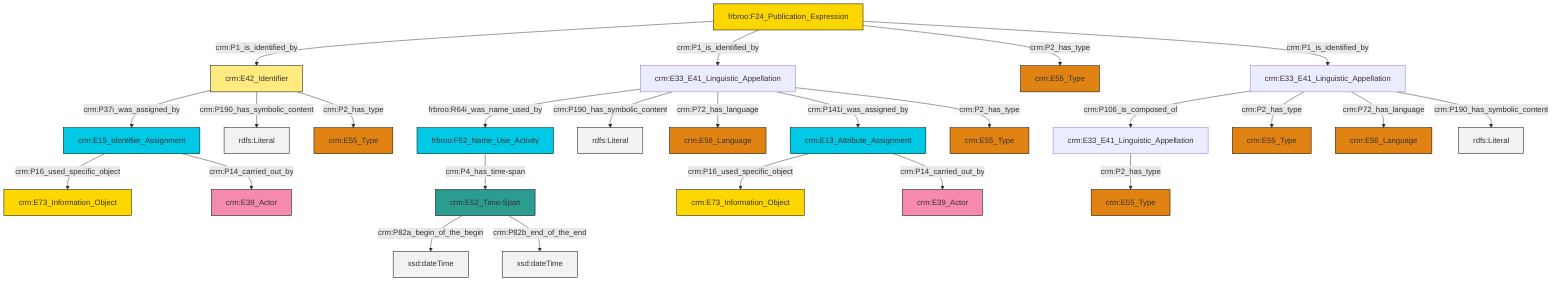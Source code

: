 graph TD
classDef Literal fill:#f2f2f2,stroke:#000000;
classDef CRM_Entity fill:#FFFFFF,stroke:#000000;
classDef Temporal_Entity fill:#00C9E6, stroke:#000000;
classDef Type fill:#E18312, stroke:#000000;
classDef Time-Span fill:#2C9C91, stroke:#000000;
classDef Appellation fill:#FFEB7F, stroke:#000000;
classDef Place fill:#008836, stroke:#000000;
classDef Persistent_Item fill:#B266B2, stroke:#000000;
classDef Conceptual_Object fill:#FFD700, stroke:#000000;
classDef Physical_Thing fill:#D2B48C, stroke:#000000;
classDef Actor fill:#f58aad, stroke:#000000;
classDef PC_Classes fill:#4ce600, stroke:#000000;
classDef Multi fill:#cccccc,stroke:#000000;

2["crm:E13_Attribute_Assignment"]:::Temporal_Entity -->|crm:P16_used_specific_object| 3["crm:E73_Information_Object"]:::Conceptual_Object
6["crm:E33_E41_Linguistic_Appellation"]:::Default -->|frbroo:R64i_was_name_used_by| 7["frbroo:F52_Name_Use_Activity"]:::Temporal_Entity
6["crm:E33_E41_Linguistic_Appellation"]:::Default -->|crm:P190_has_symbolic_content| 8[rdfs:Literal]:::Literal
9["frbroo:F24_Publication_Expression"]:::Conceptual_Object -->|crm:P1_is_identified_by| 10["crm:E42_Identifier"]:::Appellation
7["frbroo:F52_Name_Use_Activity"]:::Temporal_Entity -->|crm:P4_has_time-span| 13["crm:E52_Time-Span"]:::Time-Span
4["crm:E33_E41_Linguistic_Appellation"]:::Default -->|crm:P106_is_composed_of| 11["crm:E33_E41_Linguistic_Appellation"]:::Default
13["crm:E52_Time-Span"]:::Time-Span -->|crm:P82a_begin_of_the_begin| 14[xsd:dateTime]:::Literal
17["crm:E15_Identifier_Assignment"]:::Temporal_Entity -->|crm:P16_used_specific_object| 19["crm:E73_Information_Object"]:::Conceptual_Object
4["crm:E33_E41_Linguistic_Appellation"]:::Default -->|crm:P2_has_type| 22["crm:E55_Type"]:::Type
10["crm:E42_Identifier"]:::Appellation -->|crm:P37i_was_assigned_by| 17["crm:E15_Identifier_Assignment"]:::Temporal_Entity
6["crm:E33_E41_Linguistic_Appellation"]:::Default -->|crm:P72_has_language| 23["crm:E56_Language"]:::Type
13["crm:E52_Time-Span"]:::Time-Span -->|crm:P82b_end_of_the_end| 24[xsd:dateTime]:::Literal
6["crm:E33_E41_Linguistic_Appellation"]:::Default -->|crm:P141i_was_assigned_by| 2["crm:E13_Attribute_Assignment"]:::Temporal_Entity
11["crm:E33_E41_Linguistic_Appellation"]:::Default -->|crm:P2_has_type| 27["crm:E55_Type"]:::Type
9["frbroo:F24_Publication_Expression"]:::Conceptual_Object -->|crm:P1_is_identified_by| 6["crm:E33_E41_Linguistic_Appellation"]:::Default
10["crm:E42_Identifier"]:::Appellation -->|crm:P190_has_symbolic_content| 30[rdfs:Literal]:::Literal
10["crm:E42_Identifier"]:::Appellation -->|crm:P2_has_type| 20["crm:E55_Type"]:::Type
4["crm:E33_E41_Linguistic_Appellation"]:::Default -->|crm:P72_has_language| 0["crm:E56_Language"]:::Type
2["crm:E13_Attribute_Assignment"]:::Temporal_Entity -->|crm:P14_carried_out_by| 36["crm:E39_Actor"]:::Actor
9["frbroo:F24_Publication_Expression"]:::Conceptual_Object -->|crm:P2_has_type| 42["crm:E55_Type"]:::Type
6["crm:E33_E41_Linguistic_Appellation"]:::Default -->|crm:P2_has_type| 32["crm:E55_Type"]:::Type
4["crm:E33_E41_Linguistic_Appellation"]:::Default -->|crm:P190_has_symbolic_content| 44[rdfs:Literal]:::Literal
17["crm:E15_Identifier_Assignment"]:::Temporal_Entity -->|crm:P14_carried_out_by| 38["crm:E39_Actor"]:::Actor
9["frbroo:F24_Publication_Expression"]:::Conceptual_Object -->|crm:P1_is_identified_by| 4["crm:E33_E41_Linguistic_Appellation"]:::Default